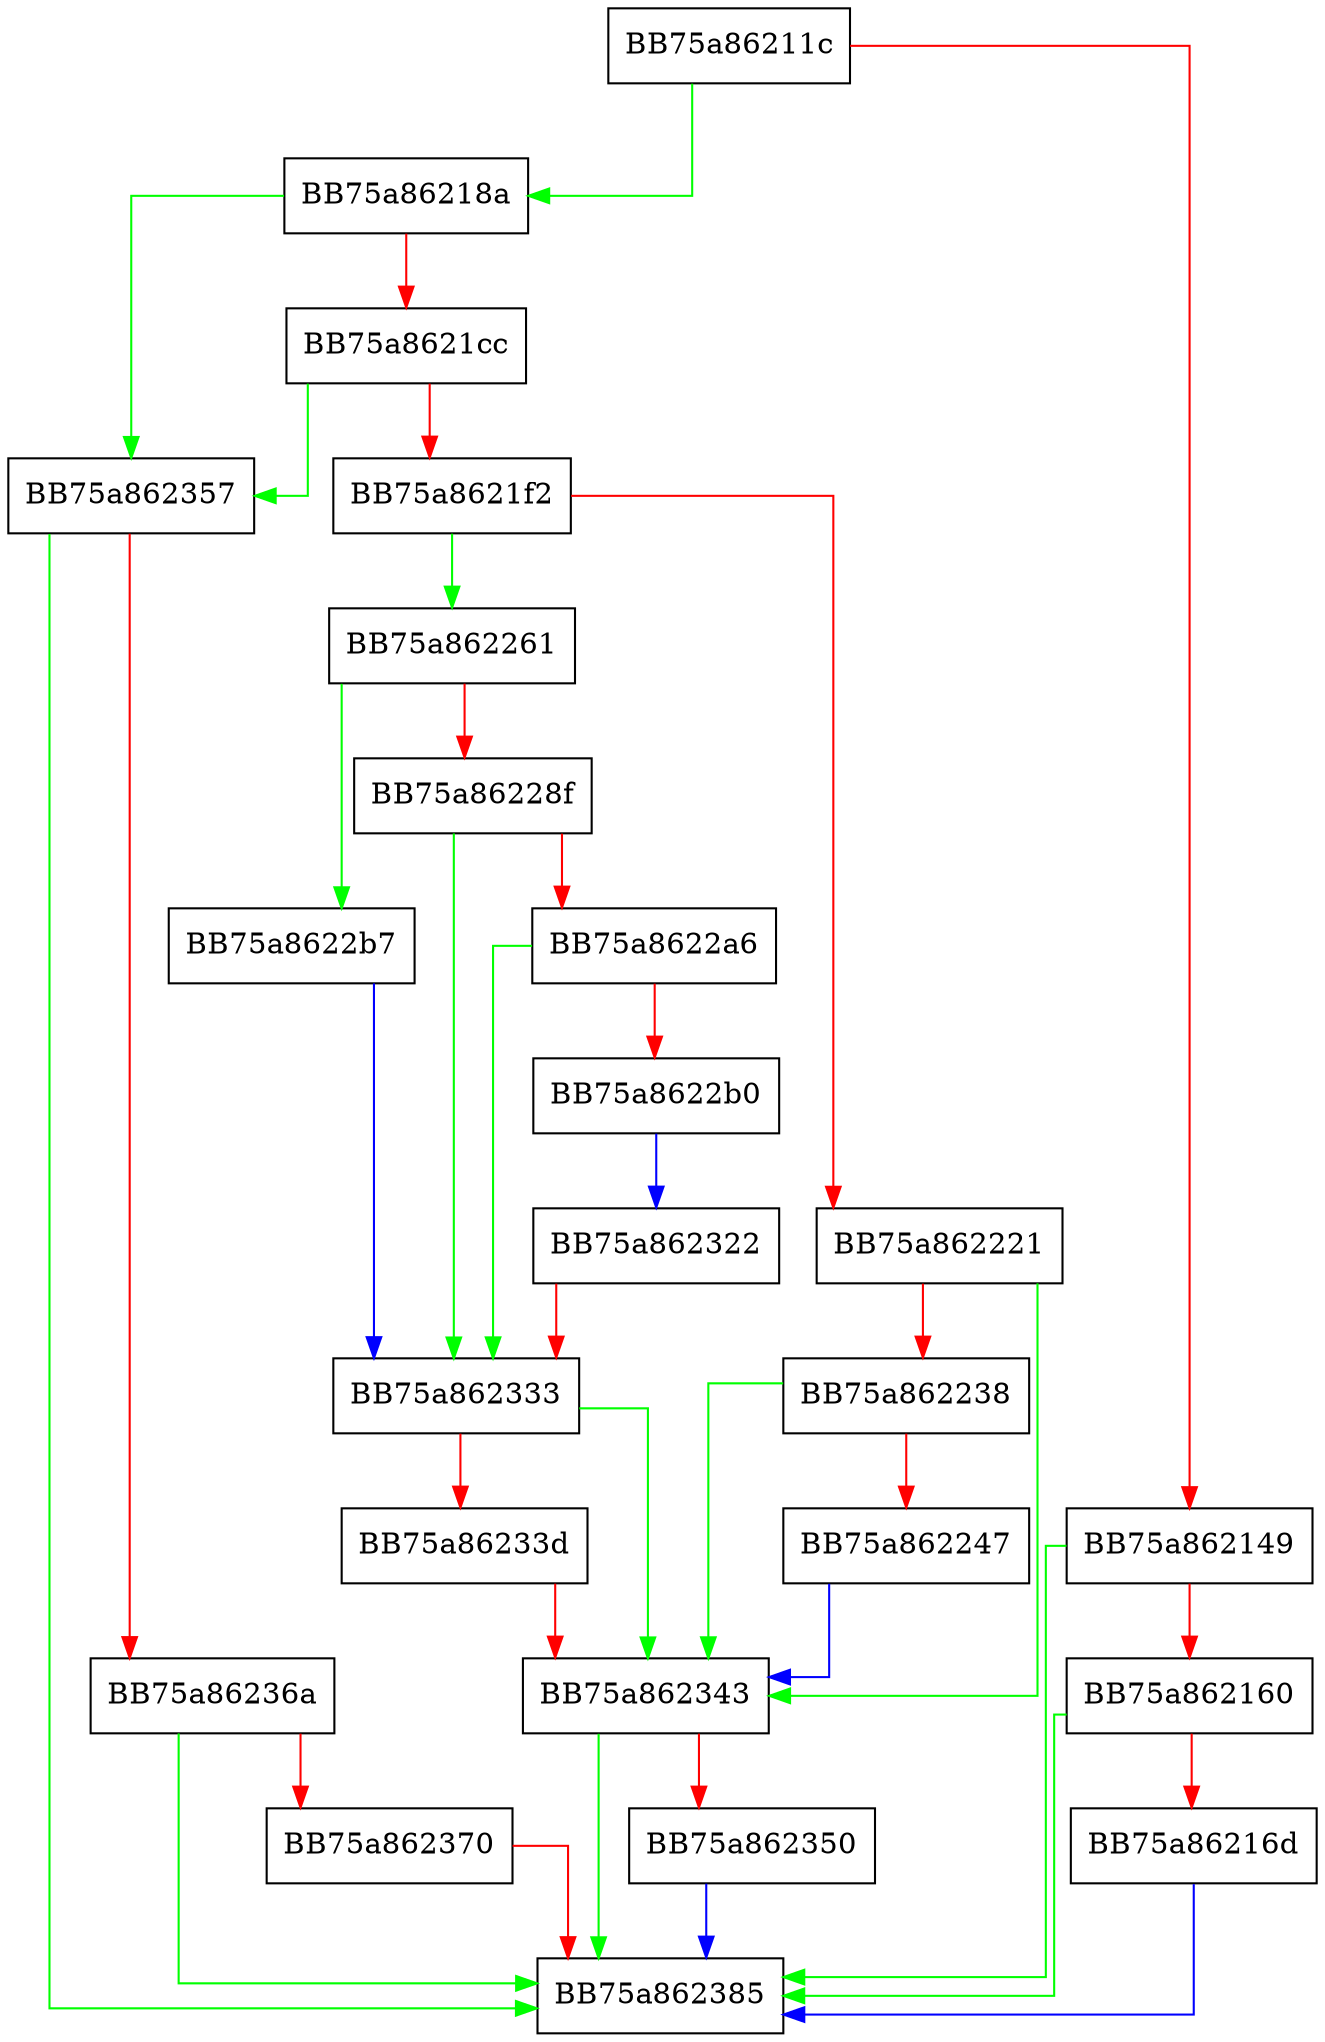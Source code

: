 digraph ProcessServiceHostStartEvent {
  node [shape="box"];
  graph [splines=ortho];
  BB75a86211c -> BB75a86218a [color="green"];
  BB75a86211c -> BB75a862149 [color="red"];
  BB75a862149 -> BB75a862385 [color="green"];
  BB75a862149 -> BB75a862160 [color="red"];
  BB75a862160 -> BB75a862385 [color="green"];
  BB75a862160 -> BB75a86216d [color="red"];
  BB75a86216d -> BB75a862385 [color="blue"];
  BB75a86218a -> BB75a862357 [color="green"];
  BB75a86218a -> BB75a8621cc [color="red"];
  BB75a8621cc -> BB75a862357 [color="green"];
  BB75a8621cc -> BB75a8621f2 [color="red"];
  BB75a8621f2 -> BB75a862261 [color="green"];
  BB75a8621f2 -> BB75a862221 [color="red"];
  BB75a862221 -> BB75a862343 [color="green"];
  BB75a862221 -> BB75a862238 [color="red"];
  BB75a862238 -> BB75a862343 [color="green"];
  BB75a862238 -> BB75a862247 [color="red"];
  BB75a862247 -> BB75a862343 [color="blue"];
  BB75a862261 -> BB75a8622b7 [color="green"];
  BB75a862261 -> BB75a86228f [color="red"];
  BB75a86228f -> BB75a862333 [color="green"];
  BB75a86228f -> BB75a8622a6 [color="red"];
  BB75a8622a6 -> BB75a862333 [color="green"];
  BB75a8622a6 -> BB75a8622b0 [color="red"];
  BB75a8622b0 -> BB75a862322 [color="blue"];
  BB75a8622b7 -> BB75a862333 [color="blue"];
  BB75a862322 -> BB75a862333 [color="red"];
  BB75a862333 -> BB75a862343 [color="green"];
  BB75a862333 -> BB75a86233d [color="red"];
  BB75a86233d -> BB75a862343 [color="red"];
  BB75a862343 -> BB75a862385 [color="green"];
  BB75a862343 -> BB75a862350 [color="red"];
  BB75a862350 -> BB75a862385 [color="blue"];
  BB75a862357 -> BB75a862385 [color="green"];
  BB75a862357 -> BB75a86236a [color="red"];
  BB75a86236a -> BB75a862385 [color="green"];
  BB75a86236a -> BB75a862370 [color="red"];
  BB75a862370 -> BB75a862385 [color="red"];
}